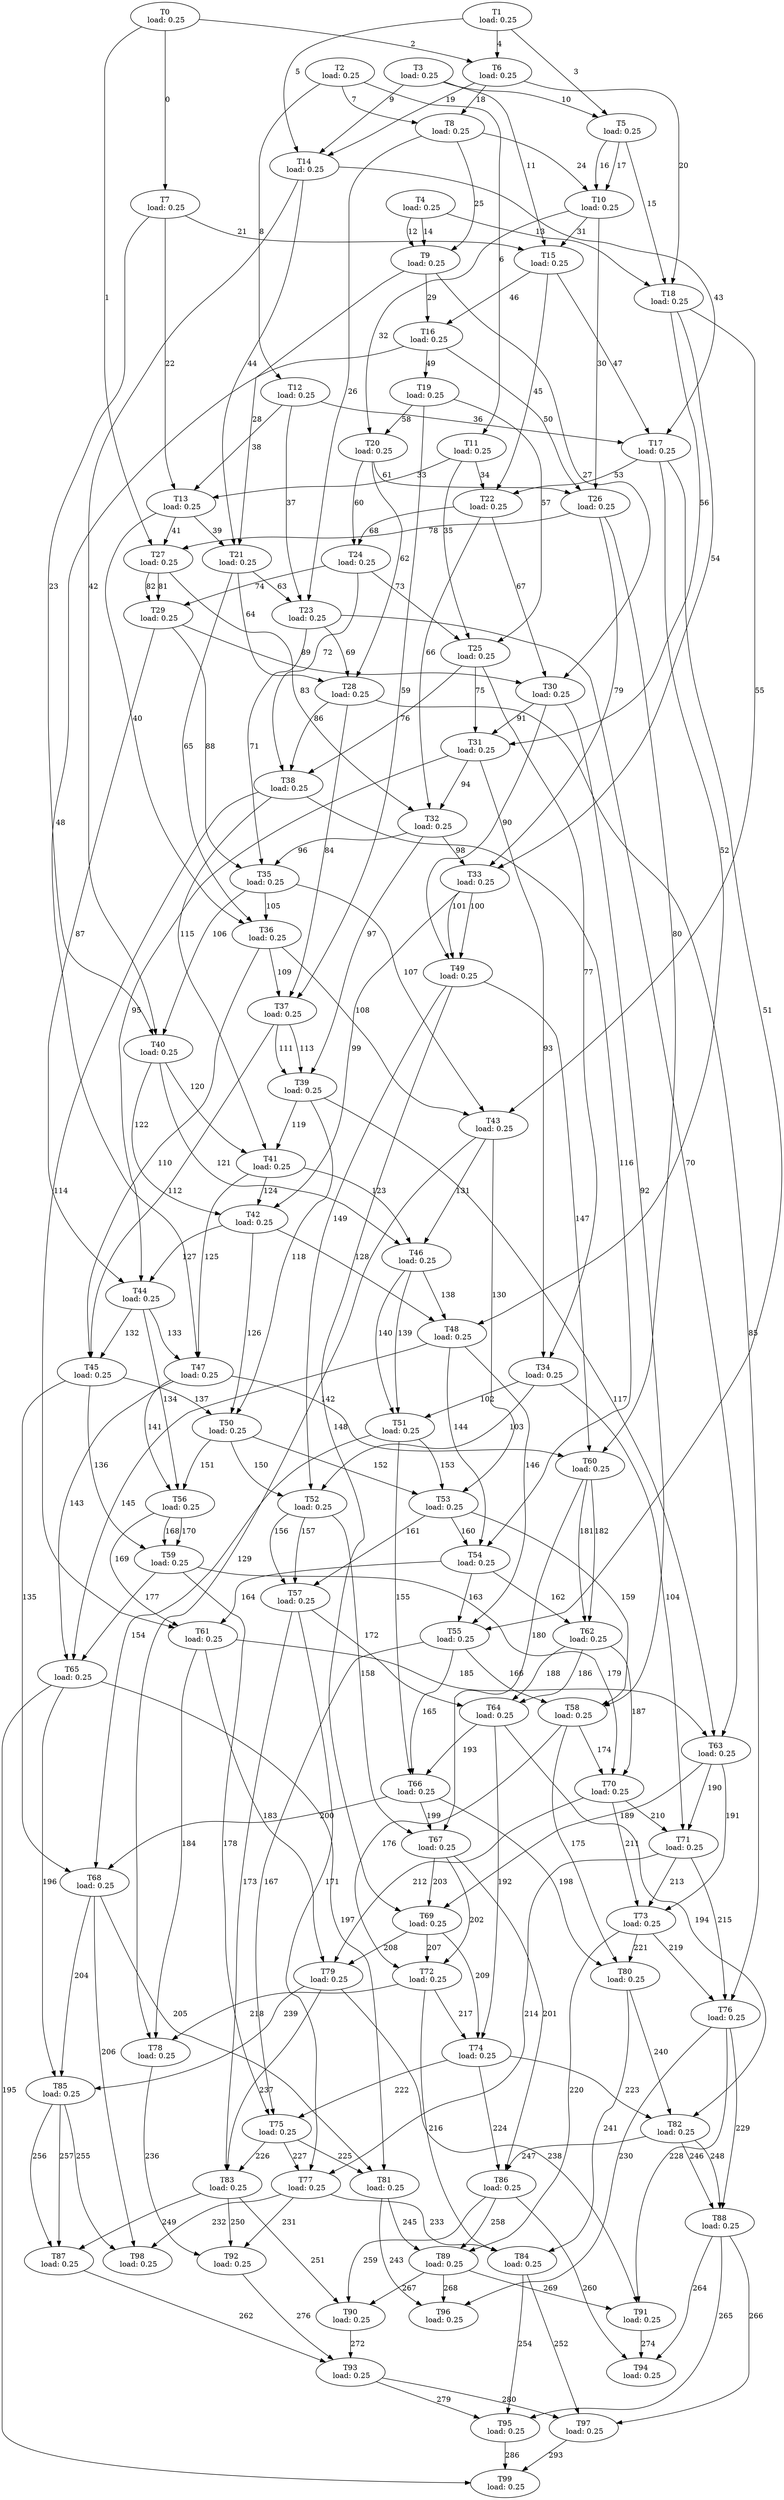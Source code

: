 digraph taskgraph {
	T0 [label= "T0\n load: 0.25"];
	T1 [label= "T1\n load: 0.25"];
	T2 [label= "T2\n load: 0.25"];
	T3 [label= "T3\n load: 0.25"];
	T4 [label= "T4\n load: 0.25"];
	T5 [label= "T5\n load: 0.25"];
	T1 -> T5[label=3];
	T3 -> T5[label=10];
	T6 [label= "T6\n load: 0.25"];
	T1 -> T6[label=4];
	T0 -> T6[label=2];
	T7 [label= "T7\n load: 0.25"];
	T0 -> T7[label=0];
	T8 [label= "T8\n load: 0.25"];
	T6 -> T8[label=18];
	T2 -> T8[label=7];
	T9 [label= "T9\n load: 0.25"];
	T4 -> T9[label=12];
	T8 -> T9[label=25];
	T4 -> T9[label=14];
	T10 [label= "T10\n load: 0.25"];
	T8 -> T10[label=24];
	T5 -> T10[label=16];
	T5 -> T10[label=17];
	T11 [label= "T11\n load: 0.25"];
	T2 -> T11[label=6];
	T12 [label= "T12\n load: 0.25"];
	T2 -> T12[label=8];
	T13 [label= "T13\n load: 0.25"];
	T11 -> T13[label=33];
	T7 -> T13[label=22];
	T12 -> T13[label=38];
	T14 [label= "T14\n load: 0.25"];
	T3 -> T14[label=9];
	T6 -> T14[label=19];
	T1 -> T14[label=5];
	T15 [label= "T15\n load: 0.25"];
	T7 -> T15[label=21];
	T10 -> T15[label=31];
	T3 -> T15[label=11];
	T16 [label= "T16\n load: 0.25"];
	T15 -> T16[label=46];
	T9 -> T16[label=29];
	T17 [label= "T17\n load: 0.25"];
	T12 -> T17[label=36];
	T14 -> T17[label=43];
	T15 -> T17[label=47];
	T18 [label= "T18\n load: 0.25"];
	T5 -> T18[label=15];
	T4 -> T18[label=13];
	T6 -> T18[label=20];
	T19 [label= "T19\n load: 0.25"];
	T16 -> T19[label=49];
	T20 [label= "T20\n load: 0.25"];
	T19 -> T20[label=58];
	T10 -> T20[label=32];
	T21 [label= "T21\n load: 0.25"];
	T13 -> T21[label=39];
	T9 -> T21[label=28];
	T14 -> T21[label=44];
	T22 [label= "T22\n load: 0.25"];
	T15 -> T22[label=45];
	T11 -> T22[label=34];
	T17 -> T22[label=53];
	T23 [label= "T23\n load: 0.25"];
	T21 -> T23[label=63];
	T12 -> T23[label=37];
	T8 -> T23[label=26];
	T24 [label= "T24\n load: 0.25"];
	T20 -> T24[label=60];
	T22 -> T24[label=68];
	T25 [label= "T25\n load: 0.25"];
	T19 -> T25[label=57];
	T24 -> T25[label=73];
	T11 -> T25[label=35];
	T26 [label= "T26\n load: 0.25"];
	T10 -> T26[label=30];
	T20 -> T26[label=61];
	T16 -> T26[label=50];
	T27 [label= "T27\n load: 0.25"];
	T26 -> T27[label=78];
	T0 -> T27[label=1];
	T13 -> T27[label=41];
	T28 [label= "T28\n load: 0.25"];
	T23 -> T28[label=69];
	T21 -> T28[label=64];
	T20 -> T28[label=62];
	T29 [label= "T29\n load: 0.25"];
	T27 -> T29[label=81];
	T27 -> T29[label=82];
	T24 -> T29[label=74];
	T30 [label= "T30\n load: 0.25"];
	T9 -> T30[label=27];
	T22 -> T30[label=67];
	T29 -> T30[label=89];
	T31 [label= "T31\n load: 0.25"];
	T25 -> T31[label=75];
	T30 -> T31[label=91];
	T18 -> T31[label=56];
	T32 [label= "T32\n load: 0.25"];
	T22 -> T32[label=66];
	T31 -> T32[label=94];
	T27 -> T32[label=83];
	T33 [label= "T33\n load: 0.25"];
	T18 -> T33[label=54];
	T26 -> T33[label=79];
	T32 -> T33[label=98];
	T34 [label= "T34\n load: 0.25"];
	T31 -> T34[label=93];
	T25 -> T34[label=77];
	T35 [label= "T35\n load: 0.25"];
	T32 -> T35[label=96];
	T29 -> T35[label=88];
	T23 -> T35[label=71];
	T36 [label= "T36\n load: 0.25"];
	T35 -> T36[label=105];
	T13 -> T36[label=40];
	T21 -> T36[label=65];
	T37 [label= "T37\n load: 0.25"];
	T28 -> T37[label=84];
	T36 -> T37[label=109];
	T19 -> T37[label=59];
	T38 [label= "T38\n load: 0.25"];
	T24 -> T38[label=72];
	T25 -> T38[label=76];
	T28 -> T38[label=86];
	T39 [label= "T39\n load: 0.25"];
	T37 -> T39[label=111];
	T32 -> T39[label=97];
	T37 -> T39[label=113];
	T40 [label= "T40\n load: 0.25"];
	T14 -> T40[label=42];
	T35 -> T40[label=106];
	T7 -> T40[label=23];
	T41 [label= "T41\n load: 0.25"];
	T40 -> T41[label=120];
	T38 -> T41[label=115];
	T39 -> T41[label=119];
	T42 [label= "T42\n load: 0.25"];
	T33 -> T42[label=99];
	T41 -> T42[label=124];
	T40 -> T42[label=122];
	T43 [label= "T43\n load: 0.25"];
	T36 -> T43[label=108];
	T18 -> T43[label=55];
	T35 -> T43[label=107];
	T44 [label= "T44\n load: 0.25"];
	T29 -> T44[label=87];
	T42 -> T44[label=127];
	T31 -> T44[label=95];
	T45 [label= "T45\n load: 0.25"];
	T44 -> T45[label=132];
	T37 -> T45[label=112];
	T36 -> T45[label=110];
	T46 [label= "T46\n load: 0.25"];
	T41 -> T46[label=123];
	T40 -> T46[label=121];
	T43 -> T46[label=131];
	T47 [label= "T47\n load: 0.25"];
	T16 -> T47[label=48];
	T44 -> T47[label=133];
	T41 -> T47[label=125];
	T48 [label= "T48\n load: 0.25"];
	T46 -> T48[label=138];
	T17 -> T48[label=52];
	T42 -> T48[label=128];
	T49 [label= "T49\n load: 0.25"];
	T30 -> T49[label=90];
	T33 -> T49[label=100];
	T33 -> T49[label=101];
	T50 [label= "T50\n load: 0.25"];
	T42 -> T50[label=126];
	T39 -> T50[label=118];
	T45 -> T50[label=137];
	T51 [label= "T51\n load: 0.25"];
	T34 -> T51[label=102];
	T46 -> T51[label=139];
	T46 -> T51[label=140];
	T52 [label= "T52\n load: 0.25"];
	T50 -> T52[label=150];
	T34 -> T52[label=103];
	T49 -> T52[label=149];
	T53 [label= "T53\n load: 0.25"];
	T51 -> T53[label=153];
	T43 -> T53[label=130];
	T50 -> T53[label=152];
	T54 [label= "T54\n load: 0.25"];
	T48 -> T54[label=144];
	T53 -> T54[label=160];
	T38 -> T54[label=116];
	T55 [label= "T55\n load: 0.25"];
	T17 -> T55[label=51];
	T54 -> T55[label=163];
	T48 -> T55[label=146];
	T56 [label= "T56\n load: 0.25"];
	T47 -> T56[label=141];
	T50 -> T56[label=151];
	T44 -> T56[label=134];
	T57 [label= "T57\n load: 0.25"];
	T52 -> T57[label=156];
	T52 -> T57[label=157];
	T53 -> T57[label=161];
	T58 [label= "T58\n load: 0.25"];
	T53 -> T58[label=159];
	T55 -> T58[label=166];
	T30 -> T58[label=92];
	T59 [label= "T59\n load: 0.25"];
	T56 -> T59[label=168];
	T45 -> T59[label=136];
	T56 -> T59[label=170];
	T60 [label= "T60\n load: 0.25"];
	T49 -> T60[label=147];
	T47 -> T60[label=142];
	T26 -> T60[label=80];
	T61 [label= "T61\n load: 0.25"];
	T38 -> T61[label=114];
	T56 -> T61[label=169];
	T54 -> T61[label=164];
	T62 [label= "T62\n load: 0.25"];
	T54 -> T62[label=162];
	T60 -> T62[label=181];
	T60 -> T62[label=182];
	T63 [label= "T63\n load: 0.25"];
	T39 -> T63[label=117];
	T23 -> T63[label=70];
	T61 -> T63[label=185];
	T64 [label= "T64\n load: 0.25"];
	T62 -> T64[label=186];
	T57 -> T64[label=172];
	T62 -> T64[label=188];
	T65 [label= "T65\n load: 0.25"];
	T59 -> T65[label=177];
	T48 -> T65[label=145];
	T47 -> T65[label=143];
	T66 [label= "T66\n load: 0.25"];
	T55 -> T66[label=165];
	T64 -> T66[label=193];
	T51 -> T66[label=155];
	T67 [label= "T67\n load: 0.25"];
	T60 -> T67[label=180];
	T66 -> T67[label=199];
	T52 -> T67[label=158];
	T68 [label= "T68\n load: 0.25"];
	T45 -> T68[label=135];
	T51 -> T68[label=154];
	T66 -> T68[label=200];
	T69 [label= "T69\n load: 0.25"];
	T63 -> T69[label=189];
	T49 -> T69[label=148];
	T67 -> T69[label=203];
	T70 [label= "T70\n load: 0.25"];
	T58 -> T70[label=174];
	T62 -> T70[label=187];
	T59 -> T70[label=179];
	T71 [label= "T71\n load: 0.25"];
	T70 -> T71[label=210];
	T63 -> T71[label=190];
	T34 -> T71[label=104];
	T72 [label= "T72\n load: 0.25"];
	T69 -> T72[label=207];
	T67 -> T72[label=202];
	T58 -> T72[label=176];
	T73 [label= "T73\n load: 0.25"];
	T71 -> T73[label=213];
	T70 -> T73[label=211];
	T63 -> T73[label=191];
	T74 [label= "T74\n load: 0.25"];
	T64 -> T74[label=192];
	T72 -> T74[label=217];
	T69 -> T74[label=209];
	T75 [label= "T75\n load: 0.25"];
	T74 -> T75[label=222];
	T59 -> T75[label=178];
	T55 -> T75[label=167];
	T76 [label= "T76\n load: 0.25"];
	T73 -> T76[label=219];
	T28 -> T76[label=85];
	T71 -> T76[label=215];
	T77 [label= "T77\n load: 0.25"];
	T57 -> T77[label=171];
	T71 -> T77[label=214];
	T75 -> T77[label=227];
	T78 [label= "T78\n load: 0.25"];
	T43 -> T78[label=129];
	T61 -> T78[label=184];
	T72 -> T78[label=218];
	T79 [label= "T79\n load: 0.25"];
	T61 -> T79[label=183];
	T69 -> T79[label=208];
	T70 -> T79[label=212];
	T80 [label= "T80\n load: 0.25"];
	T66 -> T80[label=198];
	T58 -> T80[label=175];
	T73 -> T80[label=221];
	T81 [label= "T81\n load: 0.25"];
	T75 -> T81[label=225];
	T68 -> T81[label=205];
	T65 -> T81[label=197];
	T82 [label= "T82\n load: 0.25"];
	T80 -> T82[label=240];
	T74 -> T82[label=223];
	T64 -> T82[label=194];
	T83 [label= "T83\n load: 0.25"];
	T79 -> T83[label=237];
	T75 -> T83[label=226];
	T57 -> T83[label=173];
	T84 [label= "T84\n load: 0.25"];
	T72 -> T84[label=216];
	T80 -> T84[label=241];
	T77 -> T84[label=233];
	T85 [label= "T85\n load: 0.25"];
	T68 -> T85[label=204];
	T65 -> T85[label=196];
	T79 -> T85[label=239];
	T86 [label= "T86\n load: 0.25"];
	T67 -> T86[label=201];
	T82 -> T86[label=247];
	T74 -> T86[label=224];
	T87 [label= "T87\n load: 0.25"];
	T83 -> T87[label=249];
	T85 -> T87[label=256];
	T85 -> T87[label=257];
	T88 [label= "T88\n load: 0.25"];
	T82 -> T88[label=246];
	T76 -> T88[label=229];
	T82 -> T88[label=248];
	T89 [label= "T89\n load: 0.25"];
	T86 -> T89[label=258];
	T73 -> T89[label=220];
	T81 -> T89[label=245];
	T90 [label= "T90\n load: 0.25"];
	T89 -> T90[label=267];
	T86 -> T90[label=259];
	T83 -> T90[label=251];
	T91 [label= "T91\n load: 0.25"];
	T76 -> T91[label=228];
	T79 -> T91[label=238];
	T89 -> T91[label=269];
	T92 [label= "T92\n load: 0.25"];
	T77 -> T92[label=231];
	T83 -> T92[label=250];
	T78 -> T92[label=236];
	T93 [label= "T93\n load: 0.25"];
	T92 -> T93[label=276];
	T87 -> T93[label=262];
	T90 -> T93[label=272];
	T94 [label= "T94\n load: 0.25"];
	T88 -> T94[label=264];
	T91 -> T94[label=274];
	T86 -> T94[label=260];
	T95 [label= "T95\n load: 0.25"];
	T93 -> T95[label=279];
	T88 -> T95[label=265];
	T84 -> T95[label=254];
	T96 [label= "T96\n load: 0.25"];
	T81 -> T96[label=243];
	T89 -> T96[label=268];
	T76 -> T96[label=230];
	T97 [label= "T97\n load: 0.25"];
	T84 -> T97[label=252];
	T93 -> T97[label=280];
	T88 -> T97[label=266];
	T98 [label= "T98\n load: 0.25"];
	T85 -> T98[label=255];
	T77 -> T98[label=232];
	T68 -> T98[label=206];
	T99 [label= "T99\n load: 0.25"];
	T65 -> T99[label=195];
	T95 -> T99[label=286];
	T97 -> T99[label=293];
}
